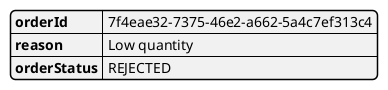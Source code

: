 @startjson
{
  "orderId": "7f4eae32-7375-46e2-a662-5a4c7ef313c4",
  "reason": "Low quantity",
  "orderStatus" : "REJECTED"
}
@endjson